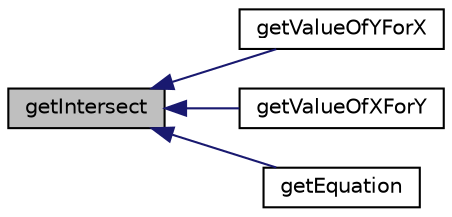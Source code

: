 digraph "getIntersect"
{
  edge [fontname="Helvetica",fontsize="10",labelfontname="Helvetica",labelfontsize="10"];
  node [fontname="Helvetica",fontsize="10",shape=record];
  rankdir="LR";
  Node13 [label="getIntersect",height=0.2,width=0.4,color="black", fillcolor="grey75", style="filled", fontcolor="black"];
  Node13 -> Node14 [dir="back",color="midnightblue",fontsize="10",style="solid",fontname="Helvetica"];
  Node14 [label="getValueOfYForX",height=0.2,width=0.4,color="black", fillcolor="white", style="filled",URL="$class_p_h_p_excel___exponential___best___fit.html#a0166e34b8a912b4ddf624660852345ec"];
  Node13 -> Node15 [dir="back",color="midnightblue",fontsize="10",style="solid",fontname="Helvetica"];
  Node15 [label="getValueOfXForY",height=0.2,width=0.4,color="black", fillcolor="white", style="filled",URL="$class_p_h_p_excel___exponential___best___fit.html#ae806bb042d6c95387e82c6feb5d178a5"];
  Node13 -> Node16 [dir="back",color="midnightblue",fontsize="10",style="solid",fontname="Helvetica"];
  Node16 [label="getEquation",height=0.2,width=0.4,color="black", fillcolor="white", style="filled",URL="$class_p_h_p_excel___exponential___best___fit.html#a015c81d685693d7575b997328ff5930f"];
}
